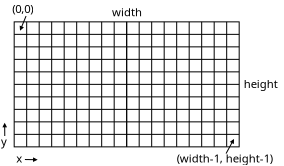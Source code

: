 <?xml version="1.0" encoding="UTF-8"?>
<dia:diagram xmlns:dia="http://www.lysator.liu.se/~alla/dia/">
  <dia:layer name="Background" visible="true" active="true">
    <dia:object type="Standard - Box" version="0" id="O0">
      <dia:attribute name="obj_pos">
        <dia:point val="1.25,1.25"/>
      </dia:attribute>
      <dia:attribute name="obj_bb">
        <dia:rectangle val="1.25,1.25;12.5,7.5"/>
      </dia:attribute>
      <dia:attribute name="elem_corner">
        <dia:point val="1.25,1.25"/>
      </dia:attribute>
      <dia:attribute name="elem_width">
        <dia:real val="11.25"/>
      </dia:attribute>
      <dia:attribute name="elem_height">
        <dia:real val="6.25"/>
      </dia:attribute>
      <dia:attribute name="border_width">
        <dia:real val="1.469e-38"/>
      </dia:attribute>
      <dia:attribute name="show_background">
        <dia:boolean val="true"/>
      </dia:attribute>
    </dia:object>
    <dia:object type="Standard - Line" version="0" id="O1">
      <dia:attribute name="obj_pos">
        <dia:point val="1.875,1.25"/>
      </dia:attribute>
      <dia:attribute name="obj_bb">
        <dia:rectangle val="1.869,1.244;1.881,7.506"/>
      </dia:attribute>
      <dia:attribute name="conn_endpoints">
        <dia:point val="1.875,1.25"/>
        <dia:point val="1.875,7.5"/>
      </dia:attribute>
      <dia:attribute name="numcp">
        <dia:int val="1"/>
      </dia:attribute>
      <dia:attribute name="line_width">
        <dia:real val="0.012"/>
      </dia:attribute>
    </dia:object>
    <dia:object type="Standard - Line" version="0" id="O2">
      <dia:attribute name="obj_pos">
        <dia:point val="2.5,1.25"/>
      </dia:attribute>
      <dia:attribute name="obj_bb">
        <dia:rectangle val="2.494,1.244;2.506,7.506"/>
      </dia:attribute>
      <dia:attribute name="conn_endpoints">
        <dia:point val="2.5,1.25"/>
        <dia:point val="2.5,7.5"/>
      </dia:attribute>
      <dia:attribute name="numcp">
        <dia:int val="1"/>
      </dia:attribute>
      <dia:attribute name="line_width">
        <dia:real val="0.012"/>
      </dia:attribute>
    </dia:object>
    <dia:object type="Standard - Line" version="0" id="O3">
      <dia:attribute name="obj_pos">
        <dia:point val="3.125,1.25"/>
      </dia:attribute>
      <dia:attribute name="obj_bb">
        <dia:rectangle val="3.119,1.244;3.131,7.506"/>
      </dia:attribute>
      <dia:attribute name="conn_endpoints">
        <dia:point val="3.125,1.25"/>
        <dia:point val="3.125,7.5"/>
      </dia:attribute>
      <dia:attribute name="numcp">
        <dia:int val="1"/>
      </dia:attribute>
      <dia:attribute name="line_width">
        <dia:real val="0.012"/>
      </dia:attribute>
    </dia:object>
    <dia:object type="Standard - Line" version="0" id="O4">
      <dia:attribute name="obj_pos">
        <dia:point val="3.75,1.25"/>
      </dia:attribute>
      <dia:attribute name="obj_bb">
        <dia:rectangle val="3.744,1.244;3.756,7.506"/>
      </dia:attribute>
      <dia:attribute name="conn_endpoints">
        <dia:point val="3.75,1.25"/>
        <dia:point val="3.75,7.5"/>
      </dia:attribute>
      <dia:attribute name="numcp">
        <dia:int val="1"/>
      </dia:attribute>
      <dia:attribute name="line_width">
        <dia:real val="0.012"/>
      </dia:attribute>
    </dia:object>
    <dia:object type="Standard - Line" version="0" id="O5">
      <dia:attribute name="obj_pos">
        <dia:point val="6.875,1.25"/>
      </dia:attribute>
      <dia:attribute name="obj_bb">
        <dia:rectangle val="6.869,1.244;6.881,7.506"/>
      </dia:attribute>
      <dia:attribute name="conn_endpoints">
        <dia:point val="6.875,1.25"/>
        <dia:point val="6.875,7.5"/>
      </dia:attribute>
      <dia:attribute name="numcp">
        <dia:int val="1"/>
      </dia:attribute>
      <dia:attribute name="line_width">
        <dia:real val="0.012"/>
      </dia:attribute>
      <dia:connections>
        <dia:connection handle="0" to="O0" connection="1"/>
        <dia:connection handle="1" to="O0" connection="6"/>
      </dia:connections>
    </dia:object>
    <dia:object type="Standard - Line" version="0" id="O6">
      <dia:attribute name="obj_pos">
        <dia:point val="5,1.25"/>
      </dia:attribute>
      <dia:attribute name="obj_bb">
        <dia:rectangle val="4.994,1.244;5.006,7.506"/>
      </dia:attribute>
      <dia:attribute name="conn_endpoints">
        <dia:point val="5,1.25"/>
        <dia:point val="5,7.5"/>
      </dia:attribute>
      <dia:attribute name="numcp">
        <dia:int val="1"/>
      </dia:attribute>
      <dia:attribute name="line_width">
        <dia:real val="0.012"/>
      </dia:attribute>
    </dia:object>
    <dia:object type="Standard - Line" version="0" id="O7">
      <dia:attribute name="obj_pos">
        <dia:point val="5.625,1.25"/>
      </dia:attribute>
      <dia:attribute name="obj_bb">
        <dia:rectangle val="5.619,1.244;5.631,7.506"/>
      </dia:attribute>
      <dia:attribute name="conn_endpoints">
        <dia:point val="5.625,1.25"/>
        <dia:point val="5.625,7.5"/>
      </dia:attribute>
      <dia:attribute name="numcp">
        <dia:int val="1"/>
      </dia:attribute>
      <dia:attribute name="line_width">
        <dia:real val="0.012"/>
      </dia:attribute>
    </dia:object>
    <dia:object type="Standard - Line" version="0" id="O8">
      <dia:attribute name="obj_pos">
        <dia:point val="6.25,1.25"/>
      </dia:attribute>
      <dia:attribute name="obj_bb">
        <dia:rectangle val="6.244,1.244;6.256,7.506"/>
      </dia:attribute>
      <dia:attribute name="conn_endpoints">
        <dia:point val="6.25,1.25"/>
        <dia:point val="6.25,7.5"/>
      </dia:attribute>
      <dia:attribute name="numcp">
        <dia:int val="1"/>
      </dia:attribute>
      <dia:attribute name="line_width">
        <dia:real val="0.012"/>
      </dia:attribute>
    </dia:object>
    <dia:object type="Standard - Line" version="0" id="O9">
      <dia:attribute name="obj_pos">
        <dia:point val="6.875,1.25"/>
      </dia:attribute>
      <dia:attribute name="obj_bb">
        <dia:rectangle val="6.869,1.244;6.881,7.506"/>
      </dia:attribute>
      <dia:attribute name="conn_endpoints">
        <dia:point val="6.875,1.25"/>
        <dia:point val="6.875,7.5"/>
      </dia:attribute>
      <dia:attribute name="numcp">
        <dia:int val="1"/>
      </dia:attribute>
      <dia:attribute name="line_width">
        <dia:real val="0.012"/>
      </dia:attribute>
    </dia:object>
    <dia:object type="Standard - Line" version="0" id="O10">
      <dia:attribute name="obj_pos">
        <dia:point val="12.5,1.875"/>
      </dia:attribute>
      <dia:attribute name="obj_bb">
        <dia:rectangle val="1.244,1.869;12.506,1.881"/>
      </dia:attribute>
      <dia:attribute name="conn_endpoints">
        <dia:point val="12.5,1.875"/>
        <dia:point val="1.25,1.875"/>
      </dia:attribute>
      <dia:attribute name="numcp">
        <dia:int val="1"/>
      </dia:attribute>
      <dia:attribute name="line_width">
        <dia:real val="0.012"/>
      </dia:attribute>
    </dia:object>
    <dia:object type="Standard - Line" version="0" id="O11">
      <dia:attribute name="obj_pos">
        <dia:point val="12.5,2.5"/>
      </dia:attribute>
      <dia:attribute name="obj_bb">
        <dia:rectangle val="1.244,2.494;12.506,2.506"/>
      </dia:attribute>
      <dia:attribute name="conn_endpoints">
        <dia:point val="12.5,2.5"/>
        <dia:point val="1.25,2.5"/>
      </dia:attribute>
      <dia:attribute name="numcp">
        <dia:int val="1"/>
      </dia:attribute>
      <dia:attribute name="line_width">
        <dia:real val="0.012"/>
      </dia:attribute>
    </dia:object>
    <dia:object type="Standard - Line" version="0" id="O12">
      <dia:attribute name="obj_pos">
        <dia:point val="12.5,3.125"/>
      </dia:attribute>
      <dia:attribute name="obj_bb">
        <dia:rectangle val="1.244,3.119;12.506,3.131"/>
      </dia:attribute>
      <dia:attribute name="conn_endpoints">
        <dia:point val="12.5,3.125"/>
        <dia:point val="1.25,3.125"/>
      </dia:attribute>
      <dia:attribute name="numcp">
        <dia:int val="1"/>
      </dia:attribute>
      <dia:attribute name="line_width">
        <dia:real val="0.012"/>
      </dia:attribute>
    </dia:object>
    <dia:object type="Standard - Line" version="0" id="O13">
      <dia:attribute name="obj_pos">
        <dia:point val="12.5,3.75"/>
      </dia:attribute>
      <dia:attribute name="obj_bb">
        <dia:rectangle val="1.244,3.744;12.506,3.756"/>
      </dia:attribute>
      <dia:attribute name="conn_endpoints">
        <dia:point val="12.5,3.75"/>
        <dia:point val="1.25,3.75"/>
      </dia:attribute>
      <dia:attribute name="numcp">
        <dia:int val="1"/>
      </dia:attribute>
      <dia:attribute name="line_width">
        <dia:real val="0.012"/>
      </dia:attribute>
    </dia:object>
    <dia:object type="Standard - Line" version="0" id="O14">
      <dia:attribute name="obj_pos">
        <dia:point val="12.5,4.375"/>
      </dia:attribute>
      <dia:attribute name="obj_bb">
        <dia:rectangle val="1.244,4.369;12.506,4.381"/>
      </dia:attribute>
      <dia:attribute name="conn_endpoints">
        <dia:point val="12.5,4.375"/>
        <dia:point val="1.25,4.375"/>
      </dia:attribute>
      <dia:attribute name="numcp">
        <dia:int val="1"/>
      </dia:attribute>
      <dia:attribute name="line_width">
        <dia:real val="0.012"/>
      </dia:attribute>
      <dia:connections>
        <dia:connection handle="0" to="O0" connection="4"/>
        <dia:connection handle="1" to="O0" connection="3"/>
      </dia:connections>
    </dia:object>
    <dia:object type="Standard - Line" version="0" id="O15">
      <dia:attribute name="obj_pos">
        <dia:point val="12.5,5"/>
      </dia:attribute>
      <dia:attribute name="obj_bb">
        <dia:rectangle val="1.244,4.994;12.506,5.006"/>
      </dia:attribute>
      <dia:attribute name="conn_endpoints">
        <dia:point val="12.5,5"/>
        <dia:point val="1.25,5"/>
      </dia:attribute>
      <dia:attribute name="numcp">
        <dia:int val="1"/>
      </dia:attribute>
      <dia:attribute name="line_width">
        <dia:real val="0.012"/>
      </dia:attribute>
    </dia:object>
    <dia:object type="Standard - Line" version="0" id="O16">
      <dia:attribute name="obj_pos">
        <dia:point val="12.5,5.625"/>
      </dia:attribute>
      <dia:attribute name="obj_bb">
        <dia:rectangle val="1.244,5.619;12.506,5.631"/>
      </dia:attribute>
      <dia:attribute name="conn_endpoints">
        <dia:point val="12.5,5.625"/>
        <dia:point val="1.25,5.625"/>
      </dia:attribute>
      <dia:attribute name="numcp">
        <dia:int val="1"/>
      </dia:attribute>
      <dia:attribute name="line_width">
        <dia:real val="0.012"/>
      </dia:attribute>
    </dia:object>
    <dia:object type="Standard - Line" version="0" id="O17">
      <dia:attribute name="obj_pos">
        <dia:point val="12.5,6.25"/>
      </dia:attribute>
      <dia:attribute name="obj_bb">
        <dia:rectangle val="1.244,6.244;12.506,6.256"/>
      </dia:attribute>
      <dia:attribute name="conn_endpoints">
        <dia:point val="12.5,6.25"/>
        <dia:point val="1.25,6.25"/>
      </dia:attribute>
      <dia:attribute name="numcp">
        <dia:int val="1"/>
      </dia:attribute>
      <dia:attribute name="line_width">
        <dia:real val="0.012"/>
      </dia:attribute>
    </dia:object>
    <dia:object type="Standard - Line" version="0" id="O18">
      <dia:attribute name="obj_pos">
        <dia:point val="12.5,6.875"/>
      </dia:attribute>
      <dia:attribute name="obj_bb">
        <dia:rectangle val="1.244,6.869;12.506,6.881"/>
      </dia:attribute>
      <dia:attribute name="conn_endpoints">
        <dia:point val="12.5,6.875"/>
        <dia:point val="1.25,6.875"/>
      </dia:attribute>
      <dia:attribute name="numcp">
        <dia:int val="1"/>
      </dia:attribute>
      <dia:attribute name="line_width">
        <dia:real val="0.012"/>
      </dia:attribute>
    </dia:object>
    <dia:object type="Standard - Text" version="1" id="O19">
      <dia:attribute name="obj_pos">
        <dia:point val="1.156,0.812"/>
      </dia:attribute>
      <dia:attribute name="obj_bb">
        <dia:rectangle val="1.156,0.271;2.513,0.978"/>
      </dia:attribute>
      <dia:attribute name="text">
        <dia:composite type="text">
          <dia:attribute name="string">
            <dia:string>#(0,0)#</dia:string>
          </dia:attribute>
          <dia:attribute name="font">
            <dia:font family="sans" style="0" name="Helvetica"/>
          </dia:attribute>
          <dia:attribute name="height">
            <dia:real val="0.706"/>
          </dia:attribute>
          <dia:attribute name="pos">
            <dia:point val="1.156,0.812"/>
          </dia:attribute>
          <dia:attribute name="color">
            <dia:color val="#000000"/>
          </dia:attribute>
          <dia:attribute name="alignment">
            <dia:enum val="0"/>
          </dia:attribute>
        </dia:composite>
      </dia:attribute>
      <dia:attribute name="valign">
        <dia:enum val="3"/>
      </dia:attribute>
    </dia:object>
    <dia:object type="Standard - Text" version="1" id="O20">
      <dia:attribute name="obj_pos">
        <dia:point val="9.375,8.281"/>
      </dia:attribute>
      <dia:attribute name="obj_bb">
        <dia:rectangle val="9.375,7.756;14.662,8.414"/>
      </dia:attribute>
      <dia:attribute name="text">
        <dia:composite type="text">
          <dia:attribute name="string">
            <dia:string>#(width-1, height-1)#</dia:string>
          </dia:attribute>
          <dia:attribute name="font">
            <dia:font family="sans" style="0" name="Helvetica"/>
          </dia:attribute>
          <dia:attribute name="height">
            <dia:real val="0.706"/>
          </dia:attribute>
          <dia:attribute name="pos">
            <dia:point val="9.375,8.281"/>
          </dia:attribute>
          <dia:attribute name="color">
            <dia:color val="#000000"/>
          </dia:attribute>
          <dia:attribute name="alignment">
            <dia:enum val="0"/>
          </dia:attribute>
        </dia:composite>
      </dia:attribute>
      <dia:attribute name="valign">
        <dia:enum val="3"/>
      </dia:attribute>
    </dia:object>
    <dia:object type="Standard - Text" version="1" id="O21">
      <dia:attribute name="obj_pos">
        <dia:point val="6.147,0.967"/>
      </dia:attribute>
      <dia:attribute name="obj_bb">
        <dia:rectangle val="6.147,0.442;7.704,1.1"/>
      </dia:attribute>
      <dia:attribute name="text">
        <dia:composite type="text">
          <dia:attribute name="string">
            <dia:string>#width#</dia:string>
          </dia:attribute>
          <dia:attribute name="font">
            <dia:font family="sans" style="0" name="Helvetica"/>
          </dia:attribute>
          <dia:attribute name="height">
            <dia:real val="0.706"/>
          </dia:attribute>
          <dia:attribute name="pos">
            <dia:point val="6.147,0.967"/>
          </dia:attribute>
          <dia:attribute name="color">
            <dia:color val="#000000"/>
          </dia:attribute>
          <dia:attribute name="alignment">
            <dia:enum val="0"/>
          </dia:attribute>
        </dia:composite>
      </dia:attribute>
      <dia:attribute name="valign">
        <dia:enum val="3"/>
      </dia:attribute>
    </dia:object>
    <dia:object type="Standard - Text" version="1" id="O22">
      <dia:attribute name="obj_pos">
        <dia:point val="12.731,4.559"/>
      </dia:attribute>
      <dia:attribute name="obj_bb">
        <dia:rectangle val="12.731,4.034;14.891,4.692"/>
      </dia:attribute>
      <dia:attribute name="text">
        <dia:composite type="text">
          <dia:attribute name="string">
            <dia:string>#height  #</dia:string>
          </dia:attribute>
          <dia:attribute name="font">
            <dia:font family="sans" style="0" name="Helvetica"/>
          </dia:attribute>
          <dia:attribute name="height">
            <dia:real val="0.706"/>
          </dia:attribute>
          <dia:attribute name="pos">
            <dia:point val="12.731,4.559"/>
          </dia:attribute>
          <dia:attribute name="color">
            <dia:color val="#000000"/>
          </dia:attribute>
          <dia:attribute name="alignment">
            <dia:enum val="0"/>
          </dia:attribute>
        </dia:composite>
      </dia:attribute>
      <dia:attribute name="valign">
        <dia:enum val="3"/>
      </dia:attribute>
    </dia:object>
    <dia:object type="Standard - Line" version="0" id="O23">
      <dia:attribute name="obj_pos">
        <dia:point val="4.375,1.25"/>
      </dia:attribute>
      <dia:attribute name="obj_bb">
        <dia:rectangle val="4.369,1.244;4.381,7.506"/>
      </dia:attribute>
      <dia:attribute name="conn_endpoints">
        <dia:point val="4.375,1.25"/>
        <dia:point val="4.375,7.5"/>
      </dia:attribute>
      <dia:attribute name="numcp">
        <dia:int val="1"/>
      </dia:attribute>
      <dia:attribute name="line_width">
        <dia:real val="0.012"/>
      </dia:attribute>
    </dia:object>
    <dia:object type="Standard - Line" version="0" id="O24">
      <dia:attribute name="obj_pos">
        <dia:point val="7.5,1.25"/>
      </dia:attribute>
      <dia:attribute name="obj_bb">
        <dia:rectangle val="7.494,1.244;7.506,7.506"/>
      </dia:attribute>
      <dia:attribute name="conn_endpoints">
        <dia:point val="7.5,1.25"/>
        <dia:point val="7.5,7.5"/>
      </dia:attribute>
      <dia:attribute name="numcp">
        <dia:int val="1"/>
      </dia:attribute>
      <dia:attribute name="line_width">
        <dia:real val="0.012"/>
      </dia:attribute>
    </dia:object>
    <dia:object type="Standard - Line" version="0" id="O25">
      <dia:attribute name="obj_pos">
        <dia:point val="8.125,1.25"/>
      </dia:attribute>
      <dia:attribute name="obj_bb">
        <dia:rectangle val="8.119,1.244;8.131,7.506"/>
      </dia:attribute>
      <dia:attribute name="conn_endpoints">
        <dia:point val="8.125,1.25"/>
        <dia:point val="8.125,7.5"/>
      </dia:attribute>
      <dia:attribute name="numcp">
        <dia:int val="1"/>
      </dia:attribute>
      <dia:attribute name="line_width">
        <dia:real val="0.012"/>
      </dia:attribute>
    </dia:object>
    <dia:object type="Standard - Line" version="0" id="O26">
      <dia:attribute name="obj_pos">
        <dia:point val="8.75,1.25"/>
      </dia:attribute>
      <dia:attribute name="obj_bb">
        <dia:rectangle val="8.744,1.244;8.756,7.506"/>
      </dia:attribute>
      <dia:attribute name="conn_endpoints">
        <dia:point val="8.75,1.25"/>
        <dia:point val="8.75,7.5"/>
      </dia:attribute>
      <dia:attribute name="numcp">
        <dia:int val="1"/>
      </dia:attribute>
      <dia:attribute name="line_width">
        <dia:real val="0.012"/>
      </dia:attribute>
    </dia:object>
    <dia:object type="Standard - Line" version="0" id="O27">
      <dia:attribute name="obj_pos">
        <dia:point val="9.375,1.25"/>
      </dia:attribute>
      <dia:attribute name="obj_bb">
        <dia:rectangle val="9.369,1.244;9.381,7.506"/>
      </dia:attribute>
      <dia:attribute name="conn_endpoints">
        <dia:point val="9.375,1.25"/>
        <dia:point val="9.375,7.5"/>
      </dia:attribute>
      <dia:attribute name="numcp">
        <dia:int val="1"/>
      </dia:attribute>
      <dia:attribute name="line_width">
        <dia:real val="0.012"/>
      </dia:attribute>
    </dia:object>
    <dia:object type="Standard - Line" version="0" id="O28">
      <dia:attribute name="obj_pos">
        <dia:point val="10,1.25"/>
      </dia:attribute>
      <dia:attribute name="obj_bb">
        <dia:rectangle val="9.994,1.244;10.006,7.506"/>
      </dia:attribute>
      <dia:attribute name="conn_endpoints">
        <dia:point val="10,1.25"/>
        <dia:point val="10,7.5"/>
      </dia:attribute>
      <dia:attribute name="numcp">
        <dia:int val="1"/>
      </dia:attribute>
      <dia:attribute name="line_width">
        <dia:real val="0.012"/>
      </dia:attribute>
    </dia:object>
    <dia:object type="Standard - Line" version="0" id="O29">
      <dia:attribute name="obj_pos">
        <dia:point val="10.625,1.25"/>
      </dia:attribute>
      <dia:attribute name="obj_bb">
        <dia:rectangle val="10.619,1.244;10.631,7.506"/>
      </dia:attribute>
      <dia:attribute name="conn_endpoints">
        <dia:point val="10.625,1.25"/>
        <dia:point val="10.625,7.5"/>
      </dia:attribute>
      <dia:attribute name="numcp">
        <dia:int val="1"/>
      </dia:attribute>
      <dia:attribute name="line_width">
        <dia:real val="0.012"/>
      </dia:attribute>
    </dia:object>
    <dia:object type="Standard - Line" version="0" id="O30">
      <dia:attribute name="obj_pos">
        <dia:point val="11.25,1.25"/>
      </dia:attribute>
      <dia:attribute name="obj_bb">
        <dia:rectangle val="11.244,1.244;11.256,7.506"/>
      </dia:attribute>
      <dia:attribute name="conn_endpoints">
        <dia:point val="11.25,1.25"/>
        <dia:point val="11.25,7.5"/>
      </dia:attribute>
      <dia:attribute name="numcp">
        <dia:int val="1"/>
      </dia:attribute>
      <dia:attribute name="line_width">
        <dia:real val="0.012"/>
      </dia:attribute>
    </dia:object>
    <dia:object type="Standard - Line" version="0" id="O31">
      <dia:attribute name="obj_pos">
        <dia:point val="11.875,1.25"/>
      </dia:attribute>
      <dia:attribute name="obj_bb">
        <dia:rectangle val="11.869,1.244;11.881,7.506"/>
      </dia:attribute>
      <dia:attribute name="conn_endpoints">
        <dia:point val="11.875,1.25"/>
        <dia:point val="11.875,7.5"/>
      </dia:attribute>
      <dia:attribute name="numcp">
        <dia:int val="1"/>
      </dia:attribute>
      <dia:attribute name="line_width">
        <dia:real val="0.012"/>
      </dia:attribute>
    </dia:object>
    <dia:object type="Standard - Line" version="0" id="O32">
      <dia:attribute name="obj_pos">
        <dia:point val="1.844,0.959"/>
      </dia:attribute>
      <dia:attribute name="obj_bb">
        <dia:rectangle val="1.542,0.951;1.852,1.66"/>
      </dia:attribute>
      <dia:attribute name="conn_endpoints">
        <dia:point val="1.844,0.959"/>
        <dia:point val="1.562,1.647"/>
      </dia:attribute>
      <dia:attribute name="numcp">
        <dia:int val="1"/>
      </dia:attribute>
      <dia:attribute name="line_width">
        <dia:real val="0.013"/>
      </dia:attribute>
      <dia:attribute name="end_arrow">
        <dia:enum val="3"/>
      </dia:attribute>
      <dia:attribute name="end_arrow_length">
        <dia:real val="0.15"/>
      </dia:attribute>
      <dia:attribute name="end_arrow_width">
        <dia:real val="0.15"/>
      </dia:attribute>
    </dia:object>
    <dia:object type="Standard - Line" version="0" id="O33">
      <dia:attribute name="obj_pos">
        <dia:point val="11.844,7.834"/>
      </dia:attribute>
      <dia:attribute name="obj_bb">
        <dia:rectangle val="11.835,7.135;12.227,7.843"/>
      </dia:attribute>
      <dia:attribute name="conn_endpoints">
        <dia:point val="11.844,7.834"/>
        <dia:point val="12.219,7.147"/>
      </dia:attribute>
      <dia:attribute name="numcp">
        <dia:int val="1"/>
      </dia:attribute>
      <dia:attribute name="line_width">
        <dia:real val="0.013"/>
      </dia:attribute>
      <dia:attribute name="end_arrow">
        <dia:enum val="3"/>
      </dia:attribute>
      <dia:attribute name="end_arrow_length">
        <dia:real val="0.15"/>
      </dia:attribute>
      <dia:attribute name="end_arrow_width">
        <dia:real val="0.15"/>
      </dia:attribute>
    </dia:object>
    <dia:object type="Standard - Text" version="1" id="O34">
      <dia:attribute name="obj_pos">
        <dia:point val="1.349,8.283"/>
      </dia:attribute>
      <dia:attribute name="obj_bb">
        <dia:rectangle val="1.349,7.758;1.684,8.416"/>
      </dia:attribute>
      <dia:attribute name="text">
        <dia:composite type="text">
          <dia:attribute name="string">
            <dia:string>#x#</dia:string>
          </dia:attribute>
          <dia:attribute name="font">
            <dia:font family="sans" style="0" name="Helvetica"/>
          </dia:attribute>
          <dia:attribute name="height">
            <dia:real val="0.706"/>
          </dia:attribute>
          <dia:attribute name="pos">
            <dia:point val="1.349,8.283"/>
          </dia:attribute>
          <dia:attribute name="color">
            <dia:color val="#000000"/>
          </dia:attribute>
          <dia:attribute name="alignment">
            <dia:enum val="0"/>
          </dia:attribute>
        </dia:composite>
      </dia:attribute>
      <dia:attribute name="valign">
        <dia:enum val="3"/>
      </dia:attribute>
    </dia:object>
    <dia:object type="Standard - Line" version="0" id="O35">
      <dia:attribute name="obj_pos">
        <dia:point val="1.786,8.133"/>
      </dia:attribute>
      <dia:attribute name="obj_bb">
        <dia:rectangle val="1.78,8.055;2.389,8.225"/>
      </dia:attribute>
      <dia:attribute name="conn_endpoints">
        <dia:point val="1.786,8.133"/>
        <dia:point val="2.375,8.143"/>
      </dia:attribute>
      <dia:attribute name="numcp">
        <dia:int val="1"/>
      </dia:attribute>
      <dia:attribute name="line_width">
        <dia:real val="0.013"/>
      </dia:attribute>
      <dia:attribute name="end_arrow">
        <dia:enum val="3"/>
      </dia:attribute>
      <dia:attribute name="end_arrow_length">
        <dia:real val="0.15"/>
      </dia:attribute>
      <dia:attribute name="end_arrow_width">
        <dia:real val="0.15"/>
      </dia:attribute>
    </dia:object>
    <dia:object type="Standard - Text" version="1" id="O36">
      <dia:attribute name="obj_pos">
        <dia:point val="0.591,7.432"/>
      </dia:attribute>
      <dia:attribute name="obj_bb">
        <dia:rectangle val="0.591,6.907;0.926,7.564"/>
      </dia:attribute>
      <dia:attribute name="text">
        <dia:composite type="text">
          <dia:attribute name="string">
            <dia:string>#y#</dia:string>
          </dia:attribute>
          <dia:attribute name="font">
            <dia:font family="sans" style="0" name="Helvetica"/>
          </dia:attribute>
          <dia:attribute name="height">
            <dia:real val="0.706"/>
          </dia:attribute>
          <dia:attribute name="pos">
            <dia:point val="0.591,7.432"/>
          </dia:attribute>
          <dia:attribute name="color">
            <dia:color val="#000000"/>
          </dia:attribute>
          <dia:attribute name="alignment">
            <dia:enum val="0"/>
          </dia:attribute>
        </dia:composite>
      </dia:attribute>
      <dia:attribute name="valign">
        <dia:enum val="3"/>
      </dia:attribute>
    </dia:object>
    <dia:object type="Standard - Line" version="0" id="O37">
      <dia:attribute name="obj_pos">
        <dia:point val="0.779,6.957"/>
      </dia:attribute>
      <dia:attribute name="obj_bb">
        <dia:rectangle val="0.691,6.329;0.861,6.963"/>
      </dia:attribute>
      <dia:attribute name="conn_endpoints">
        <dia:point val="0.779,6.957"/>
        <dia:point val="0.775,6.343"/>
      </dia:attribute>
      <dia:attribute name="numcp">
        <dia:int val="1"/>
      </dia:attribute>
      <dia:attribute name="line_width">
        <dia:real val="0.013"/>
      </dia:attribute>
      <dia:attribute name="end_arrow">
        <dia:enum val="3"/>
      </dia:attribute>
      <dia:attribute name="end_arrow_length">
        <dia:real val="0.15"/>
      </dia:attribute>
      <dia:attribute name="end_arrow_width">
        <dia:real val="0.15"/>
      </dia:attribute>
    </dia:object>
  </dia:layer>
</dia:diagram>
